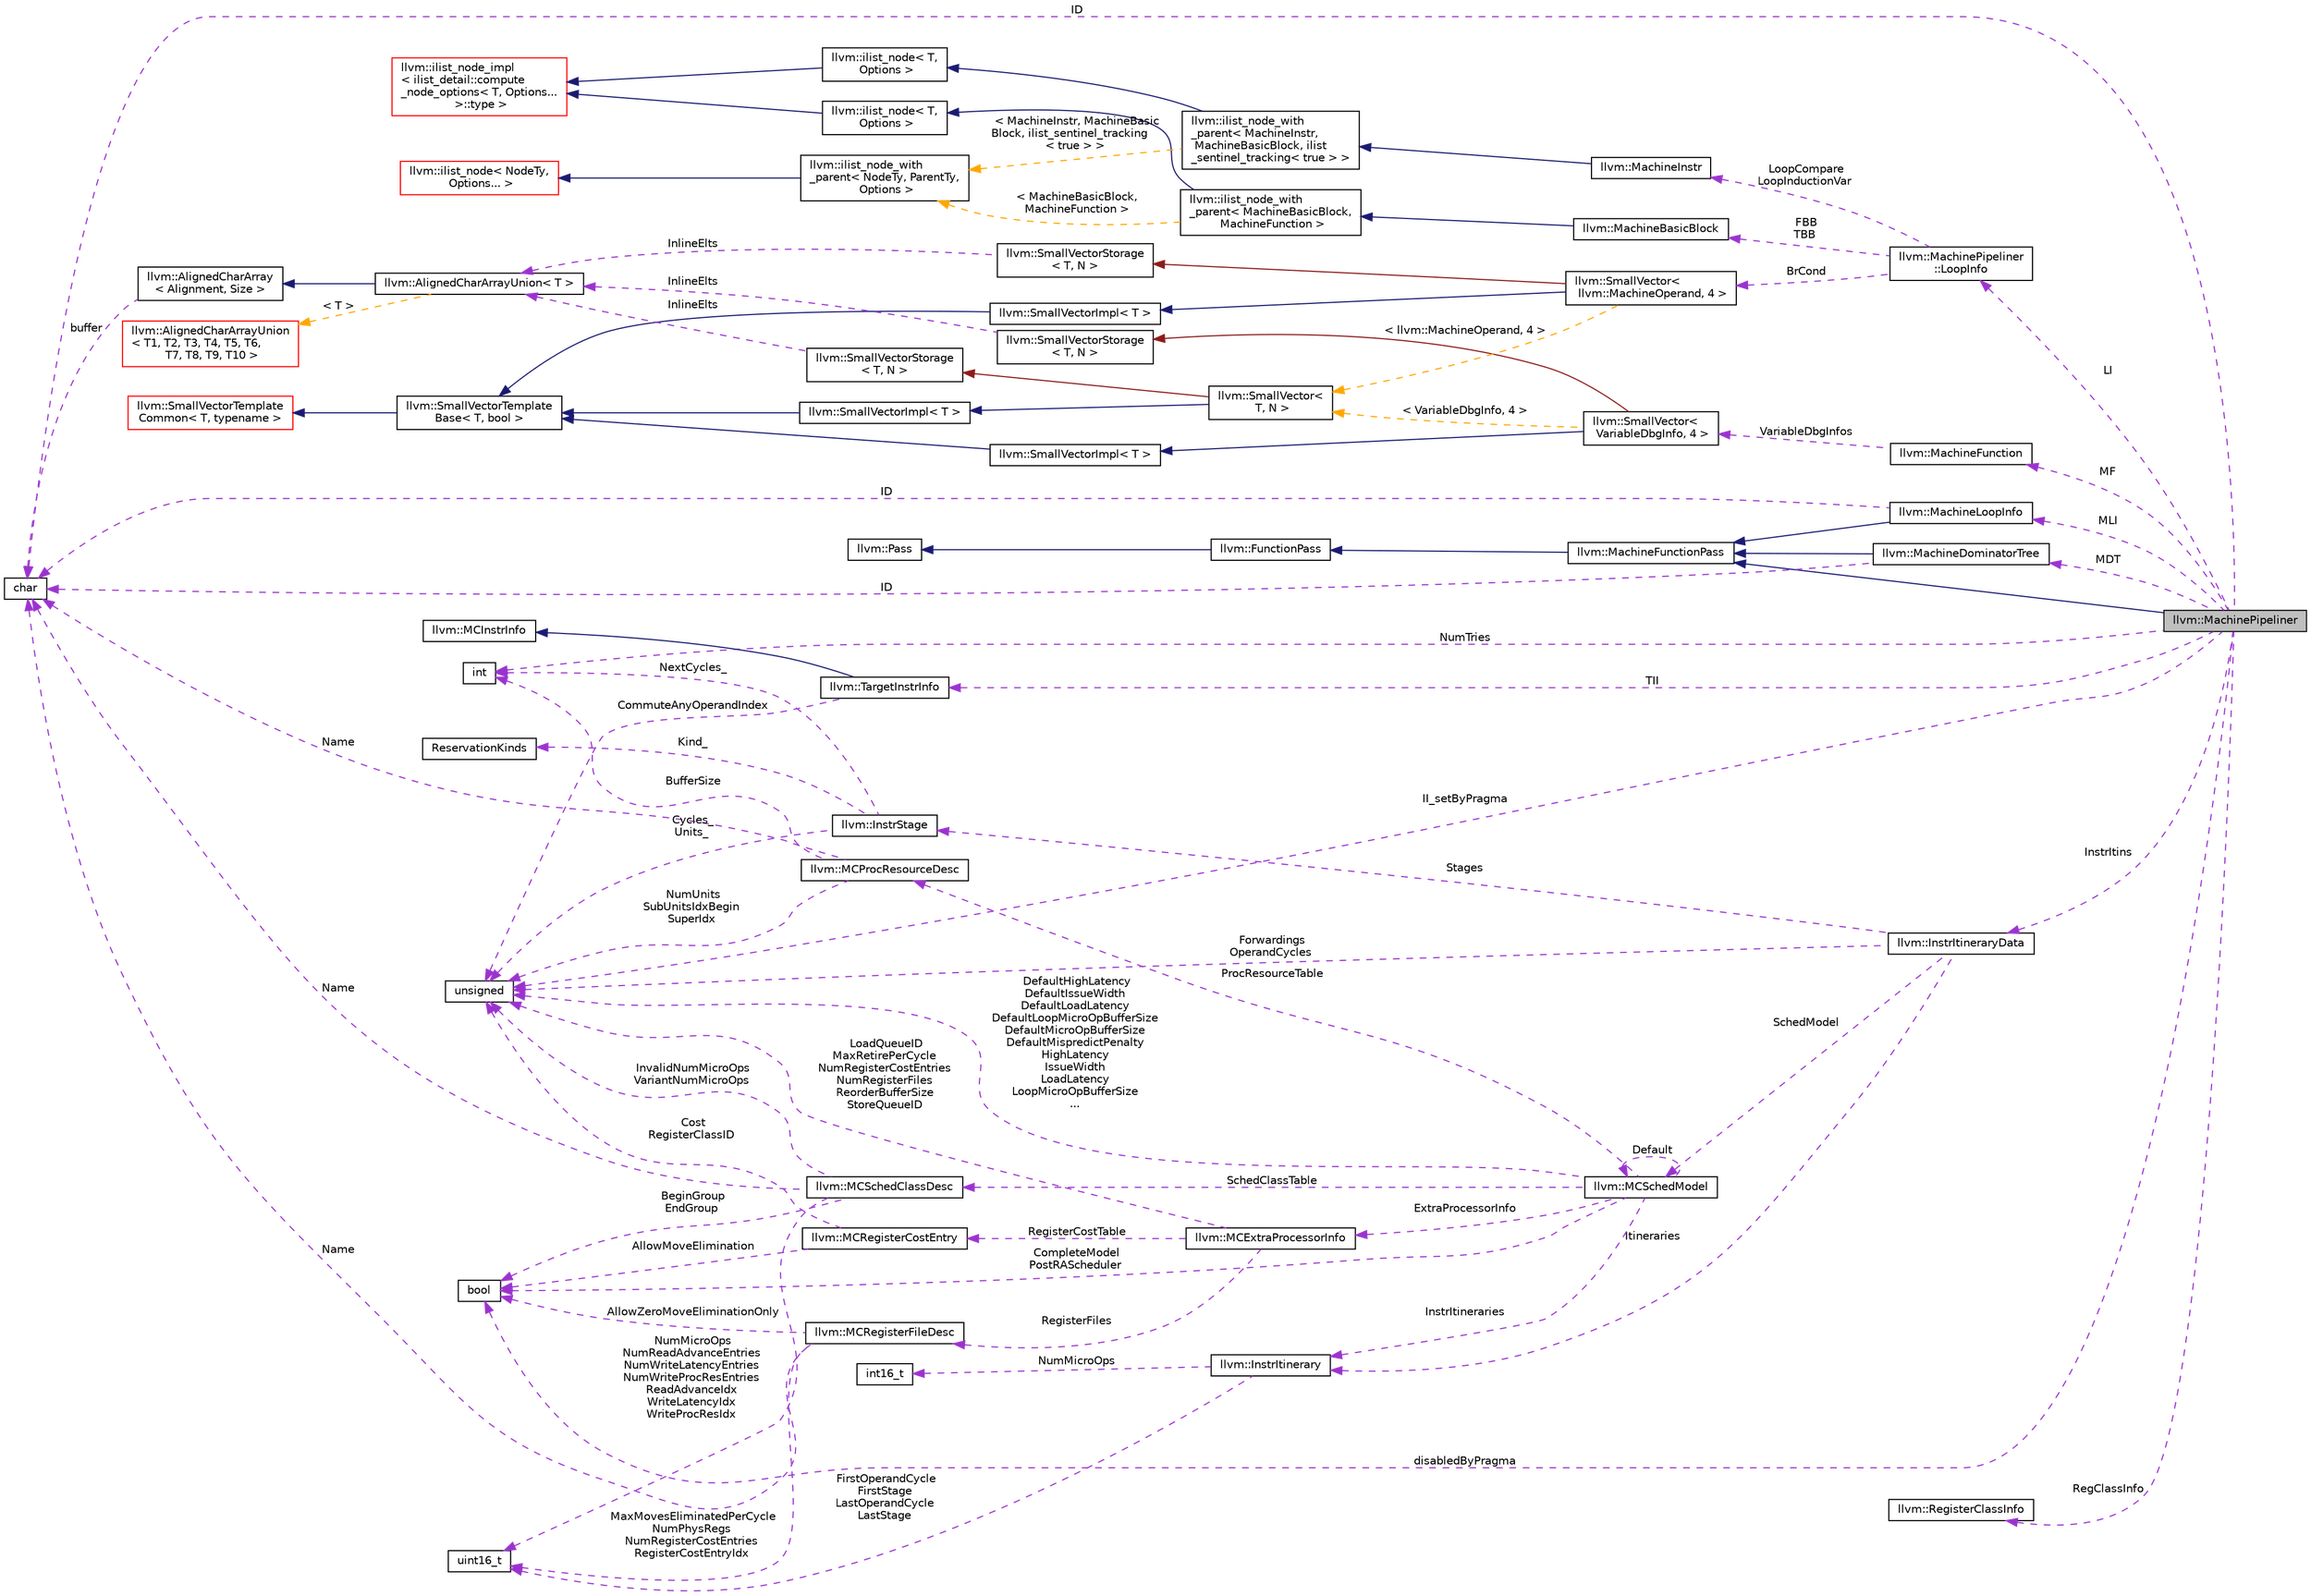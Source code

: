 digraph "llvm::MachinePipeliner"
{
 // LATEX_PDF_SIZE
  bgcolor="transparent";
  edge [fontname="Helvetica",fontsize="10",labelfontname="Helvetica",labelfontsize="10"];
  node [fontname="Helvetica",fontsize="10",shape="box"];
  rankdir="LR";
  Node1 [label="llvm::MachinePipeliner",height=0.2,width=0.4,color="black", fillcolor="grey75", style="filled", fontcolor="black",tooltip="The main class in the implementation of the target independent software pipeliner pass."];
  Node2 -> Node1 [dir="back",color="midnightblue",fontsize="10",style="solid",fontname="Helvetica"];
  Node2 [label="llvm::MachineFunctionPass",height=0.2,width=0.4,color="black",URL="$classllvm_1_1MachineFunctionPass.html",tooltip="MachineFunctionPass - This class adapts the FunctionPass interface to allow convenient creation of pa..."];
  Node3 -> Node2 [dir="back",color="midnightblue",fontsize="10",style="solid",fontname="Helvetica"];
  Node3 [label="llvm::FunctionPass",height=0.2,width=0.4,color="black",URL="$classllvm_1_1FunctionPass.html",tooltip="FunctionPass class - This class is used to implement most global optimizations."];
  Node4 -> Node3 [dir="back",color="midnightblue",fontsize="10",style="solid",fontname="Helvetica"];
  Node4 [label="llvm::Pass",height=0.2,width=0.4,color="black",URL="$classllvm_1_1Pass.html",tooltip="Pass interface - Implemented by all 'passes'."];
  Node5 -> Node1 [dir="back",color="darkorchid3",fontsize="10",style="dashed",label=" MF" ,fontname="Helvetica"];
  Node5 [label="llvm::MachineFunction",height=0.2,width=0.4,color="black",URL="$classllvm_1_1MachineFunction.html",tooltip=" "];
  Node6 -> Node5 [dir="back",color="darkorchid3",fontsize="10",style="dashed",label=" VariableDbgInfos" ,fontname="Helvetica"];
  Node6 [label="llvm::SmallVector\<\l VariableDbgInfo, 4 \>",height=0.2,width=0.4,color="black",URL="$classllvm_1_1SmallVector.html",tooltip=" "];
  Node7 -> Node6 [dir="back",color="midnightblue",fontsize="10",style="solid",fontname="Helvetica"];
  Node7 [label="llvm::SmallVectorImpl\< T \>",height=0.2,width=0.4,color="black",URL="$classllvm_1_1SmallVectorImpl.html",tooltip="This class consists of common code factored out of the SmallVector class to reduce code duplication b..."];
  Node8 -> Node7 [dir="back",color="midnightblue",fontsize="10",style="solid",fontname="Helvetica"];
  Node8 [label="llvm::SmallVectorTemplate\lBase\< T, bool \>",height=0.2,width=0.4,color="black",URL="$classllvm_1_1SmallVectorTemplateBase.html",tooltip="SmallVectorTemplateBase<TriviallyCopyable = false> - This is where we put method implementations that..."];
  Node9 -> Node8 [dir="back",color="midnightblue",fontsize="10",style="solid",fontname="Helvetica"];
  Node9 [label="llvm::SmallVectorTemplate\lCommon\< T, typename \>",height=0.2,width=0.4,color="red",URL="$classllvm_1_1SmallVectorTemplateCommon.html",tooltip="This is the part of SmallVectorTemplateBase which does not depend on whether the type T is a POD."];
  Node13 -> Node6 [dir="back",color="firebrick4",fontsize="10",style="solid",fontname="Helvetica"];
  Node13 [label="llvm::SmallVectorStorage\l\< T, N \>",height=0.2,width=0.4,color="black",URL="$structllvm_1_1SmallVectorStorage.html",tooltip="Storage for the SmallVector elements."];
  Node14 -> Node13 [dir="back",color="darkorchid3",fontsize="10",style="dashed",label=" InlineElts" ,fontname="Helvetica"];
  Node14 [label="llvm::AlignedCharArrayUnion\< T \>",height=0.2,width=0.4,color="black",URL="$structllvm_1_1AlignedCharArrayUnion.html",tooltip=" "];
  Node15 -> Node14 [dir="back",color="midnightblue",fontsize="10",style="solid",fontname="Helvetica"];
  Node15 [label="llvm::AlignedCharArray\l\< Alignment, Size \>",height=0.2,width=0.4,color="black",URL="$structllvm_1_1AlignedCharArray.html",tooltip="Helper for building an aligned character array type."];
  Node16 -> Node15 [dir="back",color="darkorchid3",fontsize="10",style="dashed",label=" buffer" ,fontname="Helvetica"];
  Node16 [label="char",height=0.2,width=0.4,color="black",URL="$classchar.html",tooltip=" "];
  Node17 -> Node14 [dir="back",color="orange",fontsize="10",style="dashed",label=" \< T \>" ,fontname="Helvetica"];
  Node17 [label="llvm::AlignedCharArrayUnion\l\< T1, T2, T3, T4, T5, T6,\l T7, T8, T9, T10 \>",height=0.2,width=0.4,color="red",URL="$structllvm_1_1AlignedCharArrayUnion.html",tooltip="This union template exposes a suitably aligned and sized character array member which can hold elemen..."];
  Node19 -> Node6 [dir="back",color="orange",fontsize="10",style="dashed",label=" \< VariableDbgInfo, 4 \>" ,fontname="Helvetica"];
  Node19 [label="llvm::SmallVector\<\l T, N \>",height=0.2,width=0.4,color="black",URL="$classllvm_1_1SmallVector.html",tooltip="This is a 'vector' (really, a variable-sized array), optimized for the case when the array is small."];
  Node20 -> Node19 [dir="back",color="midnightblue",fontsize="10",style="solid",fontname="Helvetica"];
  Node20 [label="llvm::SmallVectorImpl\< T \>",height=0.2,width=0.4,color="black",URL="$classllvm_1_1SmallVectorImpl.html",tooltip="This class consists of common code factored out of the SmallVector class to reduce code duplication b..."];
  Node8 -> Node20 [dir="back",color="midnightblue",fontsize="10",style="solid",fontname="Helvetica"];
  Node21 -> Node19 [dir="back",color="firebrick4",fontsize="10",style="solid",fontname="Helvetica"];
  Node21 [label="llvm::SmallVectorStorage\l\< T, N \>",height=0.2,width=0.4,color="black",URL="$structllvm_1_1SmallVectorStorage.html",tooltip="Storage for the SmallVector elements."];
  Node14 -> Node21 [dir="back",color="darkorchid3",fontsize="10",style="dashed",label=" InlineElts" ,fontname="Helvetica"];
  Node22 -> Node1 [dir="back",color="darkorchid3",fontsize="10",style="dashed",label=" MLI" ,fontname="Helvetica"];
  Node22 [label="llvm::MachineLoopInfo",height=0.2,width=0.4,color="black",URL="$classllvm_1_1MachineLoopInfo.html",tooltip=" "];
  Node2 -> Node22 [dir="back",color="midnightblue",fontsize="10",style="solid",fontname="Helvetica"];
  Node16 -> Node22 [dir="back",color="darkorchid3",fontsize="10",style="dashed",label=" ID" ,fontname="Helvetica"];
  Node23 -> Node1 [dir="back",color="darkorchid3",fontsize="10",style="dashed",label=" MDT" ,fontname="Helvetica"];
  Node23 [label="llvm::MachineDominatorTree",height=0.2,width=0.4,color="black",URL="$classllvm_1_1MachineDominatorTree.html",tooltip="DominatorTree Class - Concrete subclass of DominatorTreeBase that is used to compute a normal dominat..."];
  Node2 -> Node23 [dir="back",color="midnightblue",fontsize="10",style="solid",fontname="Helvetica"];
  Node16 -> Node23 [dir="back",color="darkorchid3",fontsize="10",style="dashed",label=" ID" ,fontname="Helvetica"];
  Node24 -> Node1 [dir="back",color="darkorchid3",fontsize="10",style="dashed",label=" InstrItins" ,fontname="Helvetica"];
  Node24 [label="llvm::InstrItineraryData",height=0.2,width=0.4,color="black",URL="$classllvm_1_1InstrItineraryData.html",tooltip="Itinerary data supplied by a subtarget to be used by a target."];
  Node25 -> Node24 [dir="back",color="darkorchid3",fontsize="10",style="dashed",label=" SchedModel" ,fontname="Helvetica"];
  Node25 [label="llvm::MCSchedModel",height=0.2,width=0.4,color="black",URL="$structllvm_1_1MCSchedModel.html",tooltip="Machine model for scheduling, bundling, and heuristics."];
  Node12 -> Node25 [dir="back",color="darkorchid3",fontsize="10",style="dashed",label=" DefaultHighLatency\nDefaultIssueWidth\nDefaultLoadLatency\nDefaultLoopMicroOpBufferSize\nDefaultMicroOpBufferSize\nDefaultMispredictPenalty\nHighLatency\nIssueWidth\nLoadLatency\nLoopMicroOpBufferSize\n..." ,fontname="Helvetica"];
  Node12 [label="unsigned",height=0.2,width=0.4,color="black",URL="$classunsigned.html",tooltip=" "];
  Node26 -> Node25 [dir="back",color="darkorchid3",fontsize="10",style="dashed",label=" CompleteModel\nPostRAScheduler" ,fontname="Helvetica"];
  Node26 [label="bool",height=0.2,width=0.4,color="black",URL="$classbool.html",tooltip=" "];
  Node27 -> Node25 [dir="back",color="darkorchid3",fontsize="10",style="dashed",label=" ProcResourceTable" ,fontname="Helvetica"];
  Node27 [label="llvm::MCProcResourceDesc",height=0.2,width=0.4,color="black",URL="$structllvm_1_1MCProcResourceDesc.html",tooltip="Define a kind of processor resource that will be modeled by the scheduler."];
  Node16 -> Node27 [dir="back",color="darkorchid3",fontsize="10",style="dashed",label=" Name" ,fontname="Helvetica"];
  Node12 -> Node27 [dir="back",color="darkorchid3",fontsize="10",style="dashed",label=" NumUnits\nSubUnitsIdxBegin\nSuperIdx" ,fontname="Helvetica"];
  Node28 -> Node27 [dir="back",color="darkorchid3",fontsize="10",style="dashed",label=" BufferSize" ,fontname="Helvetica"];
  Node28 [label="int",height=0.2,width=0.4,color="black",tooltip=" "];
  Node29 -> Node25 [dir="back",color="darkorchid3",fontsize="10",style="dashed",label=" SchedClassTable" ,fontname="Helvetica"];
  Node29 [label="llvm::MCSchedClassDesc",height=0.2,width=0.4,color="black",URL="$structllvm_1_1MCSchedClassDesc.html",tooltip="Summarize the scheduling resources required for an instruction of a particular scheduling class."];
  Node12 -> Node29 [dir="back",color="darkorchid3",fontsize="10",style="dashed",label=" InvalidNumMicroOps\nVariantNumMicroOps" ,fontname="Helvetica"];
  Node16 -> Node29 [dir="back",color="darkorchid3",fontsize="10",style="dashed",label=" Name" ,fontname="Helvetica"];
  Node30 -> Node29 [dir="back",color="darkorchid3",fontsize="10",style="dashed",label=" NumMicroOps\nNumReadAdvanceEntries\nNumWriteLatencyEntries\nNumWriteProcResEntries\nReadAdvanceIdx\nWriteLatencyIdx\nWriteProcResIdx" ,fontname="Helvetica"];
  Node30 [label="uint16_t",height=0.2,width=0.4,color="black",tooltip=" "];
  Node26 -> Node29 [dir="back",color="darkorchid3",fontsize="10",style="dashed",label=" BeginGroup\nEndGroup" ,fontname="Helvetica"];
  Node31 -> Node25 [dir="back",color="darkorchid3",fontsize="10",style="dashed",label=" InstrItineraries" ,fontname="Helvetica"];
  Node31 [label="llvm::InstrItinerary",height=0.2,width=0.4,color="black",URL="$structllvm_1_1InstrItinerary.html",tooltip="An itinerary represents the scheduling information for an instruction."];
  Node32 -> Node31 [dir="back",color="darkorchid3",fontsize="10",style="dashed",label=" NumMicroOps" ,fontname="Helvetica"];
  Node32 [label="int16_t",height=0.2,width=0.4,color="black",tooltip=" "];
  Node30 -> Node31 [dir="back",color="darkorchid3",fontsize="10",style="dashed",label=" FirstOperandCycle\nFirstStage\nLastOperandCycle\nLastStage" ,fontname="Helvetica"];
  Node33 -> Node25 [dir="back",color="darkorchid3",fontsize="10",style="dashed",label=" ExtraProcessorInfo" ,fontname="Helvetica"];
  Node33 [label="llvm::MCExtraProcessorInfo",height=0.2,width=0.4,color="black",URL="$structllvm_1_1MCExtraProcessorInfo.html",tooltip="Provide extra details about the machine processor."];
  Node12 -> Node33 [dir="back",color="darkorchid3",fontsize="10",style="dashed",label=" LoadQueueID\nMaxRetirePerCycle\nNumRegisterCostEntries\nNumRegisterFiles\nReorderBufferSize\nStoreQueueID" ,fontname="Helvetica"];
  Node34 -> Node33 [dir="back",color="darkorchid3",fontsize="10",style="dashed",label=" RegisterFiles" ,fontname="Helvetica"];
  Node34 [label="llvm::MCRegisterFileDesc",height=0.2,width=0.4,color="black",URL="$structllvm_1_1MCRegisterFileDesc.html",tooltip="A register file descriptor."];
  Node16 -> Node34 [dir="back",color="darkorchid3",fontsize="10",style="dashed",label=" Name" ,fontname="Helvetica"];
  Node30 -> Node34 [dir="back",color="darkorchid3",fontsize="10",style="dashed",label=" MaxMovesEliminatedPerCycle\nNumPhysRegs\nNumRegisterCostEntries\nRegisterCostEntryIdx" ,fontname="Helvetica"];
  Node26 -> Node34 [dir="back",color="darkorchid3",fontsize="10",style="dashed",label=" AllowZeroMoveEliminationOnly" ,fontname="Helvetica"];
  Node35 -> Node33 [dir="back",color="darkorchid3",fontsize="10",style="dashed",label=" RegisterCostTable" ,fontname="Helvetica"];
  Node35 [label="llvm::MCRegisterCostEntry",height=0.2,width=0.4,color="black",URL="$structllvm_1_1MCRegisterCostEntry.html",tooltip="Specify the cost of a register definition in terms of number of physical register allocated at regist..."];
  Node12 -> Node35 [dir="back",color="darkorchid3",fontsize="10",style="dashed",label=" Cost\nRegisterClassID" ,fontname="Helvetica"];
  Node26 -> Node35 [dir="back",color="darkorchid3",fontsize="10",style="dashed",label=" AllowMoveElimination" ,fontname="Helvetica"];
  Node25 -> Node25 [dir="back",color="darkorchid3",fontsize="10",style="dashed",label=" Default" ,fontname="Helvetica"];
  Node36 -> Node24 [dir="back",color="darkorchid3",fontsize="10",style="dashed",label=" Stages" ,fontname="Helvetica"];
  Node36 [label="llvm::InstrStage",height=0.2,width=0.4,color="black",URL="$structllvm_1_1InstrStage.html",tooltip="These values represent a non-pipelined step in the execution of an instruction."];
  Node12 -> Node36 [dir="back",color="darkorchid3",fontsize="10",style="dashed",label=" Cycles_\nUnits_" ,fontname="Helvetica"];
  Node28 -> Node36 [dir="back",color="darkorchid3",fontsize="10",style="dashed",label=" NextCycles_" ,fontname="Helvetica"];
  Node37 -> Node36 [dir="back",color="darkorchid3",fontsize="10",style="dashed",label=" Kind_" ,fontname="Helvetica"];
  Node37 [label="ReservationKinds",height=0.2,width=0.4,color="black",tooltip=" "];
  Node12 -> Node24 [dir="back",color="darkorchid3",fontsize="10",style="dashed",label=" Forwardings\nOperandCycles" ,fontname="Helvetica"];
  Node31 -> Node24 [dir="back",color="darkorchid3",fontsize="10",style="dashed",label=" Itineraries" ,fontname="Helvetica"];
  Node38 -> Node1 [dir="back",color="darkorchid3",fontsize="10",style="dashed",label=" TII" ,fontname="Helvetica"];
  Node38 [label="llvm::TargetInstrInfo",height=0.2,width=0.4,color="black",URL="$classllvm_1_1TargetInstrInfo.html",tooltip="TargetInstrInfo - Interface to description of machine instruction set."];
  Node39 -> Node38 [dir="back",color="midnightblue",fontsize="10",style="solid",fontname="Helvetica"];
  Node39 [label="llvm::MCInstrInfo",height=0.2,width=0.4,color="black",URL="$classllvm_1_1MCInstrInfo.html",tooltip="Interface to description of machine instruction set."];
  Node12 -> Node38 [dir="back",color="darkorchid3",fontsize="10",style="dashed",label=" CommuteAnyOperandIndex" ,fontname="Helvetica"];
  Node40 -> Node1 [dir="back",color="darkorchid3",fontsize="10",style="dashed",label=" RegClassInfo" ,fontname="Helvetica"];
  Node40 [label="llvm::RegisterClassInfo",height=0.2,width=0.4,color="black",URL="$classllvm_1_1RegisterClassInfo.html",tooltip=" "];
  Node26 -> Node1 [dir="back",color="darkorchid3",fontsize="10",style="dashed",label=" disabledByPragma" ,fontname="Helvetica"];
  Node12 -> Node1 [dir="back",color="darkorchid3",fontsize="10",style="dashed",label=" II_setByPragma" ,fontname="Helvetica"];
  Node28 -> Node1 [dir="back",color="darkorchid3",fontsize="10",style="dashed",label=" NumTries" ,fontname="Helvetica"];
  Node41 -> Node1 [dir="back",color="darkorchid3",fontsize="10",style="dashed",label=" LI" ,fontname="Helvetica"];
  Node41 [label="llvm::MachinePipeliner\l::LoopInfo",height=0.2,width=0.4,color="black",URL="$structllvm_1_1MachinePipeliner_1_1LoopInfo.html",tooltip="Cache the target analysis information about the loop."];
  Node42 -> Node41 [dir="back",color="darkorchid3",fontsize="10",style="dashed",label=" FBB\nTBB" ,fontname="Helvetica"];
  Node42 [label="llvm::MachineBasicBlock",height=0.2,width=0.4,color="black",URL="$classllvm_1_1MachineBasicBlock.html",tooltip=" "];
  Node43 -> Node42 [dir="back",color="midnightblue",fontsize="10",style="solid",fontname="Helvetica"];
  Node43 [label="llvm::ilist_node_with\l_parent\< MachineBasicBlock,\l MachineFunction \>",height=0.2,width=0.4,color="black",URL="$classllvm_1_1ilist__node__with__parent.html",tooltip=" "];
  Node44 -> Node43 [dir="back",color="midnightblue",fontsize="10",style="solid",fontname="Helvetica"];
  Node44 [label="llvm::ilist_node\< T,\l Options \>",height=0.2,width=0.4,color="black",URL="$classllvm_1_1ilist__node.html",tooltip=" "];
  Node45 -> Node44 [dir="back",color="midnightblue",fontsize="10",style="solid",fontname="Helvetica"];
  Node45 [label="llvm::ilist_node_impl\l\< ilist_detail::compute\l_node_options\< T, Options...\l \>::type \>",height=0.2,width=0.4,color="red",URL="$classllvm_1_1ilist__node__impl.html",tooltip=" "];
  Node48 -> Node43 [dir="back",color="orange",fontsize="10",style="dashed",label=" \< MachineBasicBlock,\l MachineFunction \>" ,fontname="Helvetica"];
  Node48 [label="llvm::ilist_node_with\l_parent\< NodeTy, ParentTy,\l Options \>",height=0.2,width=0.4,color="black",URL="$classllvm_1_1ilist__node__with__parent.html",tooltip="An ilist node that can access its parent list."];
  Node49 -> Node48 [dir="back",color="midnightblue",fontsize="10",style="solid",fontname="Helvetica"];
  Node49 [label="llvm::ilist_node\< NodeTy,\l Options... \>",height=0.2,width=0.4,color="red",URL="$classllvm_1_1ilist__node.html",tooltip=" "];
  Node52 -> Node41 [dir="back",color="darkorchid3",fontsize="10",style="dashed",label=" BrCond" ,fontname="Helvetica"];
  Node52 [label="llvm::SmallVector\<\l llvm::MachineOperand, 4 \>",height=0.2,width=0.4,color="black",URL="$classllvm_1_1SmallVector.html",tooltip=" "];
  Node53 -> Node52 [dir="back",color="midnightblue",fontsize="10",style="solid",fontname="Helvetica"];
  Node53 [label="llvm::SmallVectorImpl\< T \>",height=0.2,width=0.4,color="black",URL="$classllvm_1_1SmallVectorImpl.html",tooltip="This class consists of common code factored out of the SmallVector class to reduce code duplication b..."];
  Node8 -> Node53 [dir="back",color="midnightblue",fontsize="10",style="solid",fontname="Helvetica"];
  Node54 -> Node52 [dir="back",color="firebrick4",fontsize="10",style="solid",fontname="Helvetica"];
  Node54 [label="llvm::SmallVectorStorage\l\< T, N \>",height=0.2,width=0.4,color="black",URL="$structllvm_1_1SmallVectorStorage.html",tooltip="Storage for the SmallVector elements."];
  Node14 -> Node54 [dir="back",color="darkorchid3",fontsize="10",style="dashed",label=" InlineElts" ,fontname="Helvetica"];
  Node19 -> Node52 [dir="back",color="orange",fontsize="10",style="dashed",label=" \< llvm::MachineOperand, 4 \>" ,fontname="Helvetica"];
  Node55 -> Node41 [dir="back",color="darkorchid3",fontsize="10",style="dashed",label=" LoopCompare\nLoopInductionVar" ,fontname="Helvetica"];
  Node55 [label="llvm::MachineInstr",height=0.2,width=0.4,color="black",URL="$classllvm_1_1MachineInstr.html",tooltip="Representation of each machine instruction."];
  Node56 -> Node55 [dir="back",color="midnightblue",fontsize="10",style="solid",fontname="Helvetica"];
  Node56 [label="llvm::ilist_node_with\l_parent\< MachineInstr,\l MachineBasicBlock, ilist\l_sentinel_tracking\< true \> \>",height=0.2,width=0.4,color="black",URL="$classllvm_1_1ilist__node__with__parent.html",tooltip=" "];
  Node57 -> Node56 [dir="back",color="midnightblue",fontsize="10",style="solid",fontname="Helvetica"];
  Node57 [label="llvm::ilist_node\< T,\l Options \>",height=0.2,width=0.4,color="black",URL="$classllvm_1_1ilist__node.html",tooltip=" "];
  Node45 -> Node57 [dir="back",color="midnightblue",fontsize="10",style="solid",fontname="Helvetica"];
  Node48 -> Node56 [dir="back",color="orange",fontsize="10",style="dashed",label=" \< MachineInstr, MachineBasic\lBlock, ilist_sentinel_tracking\l\< true \> \>" ,fontname="Helvetica"];
  Node16 -> Node1 [dir="back",color="darkorchid3",fontsize="10",style="dashed",label=" ID" ,fontname="Helvetica"];
}
